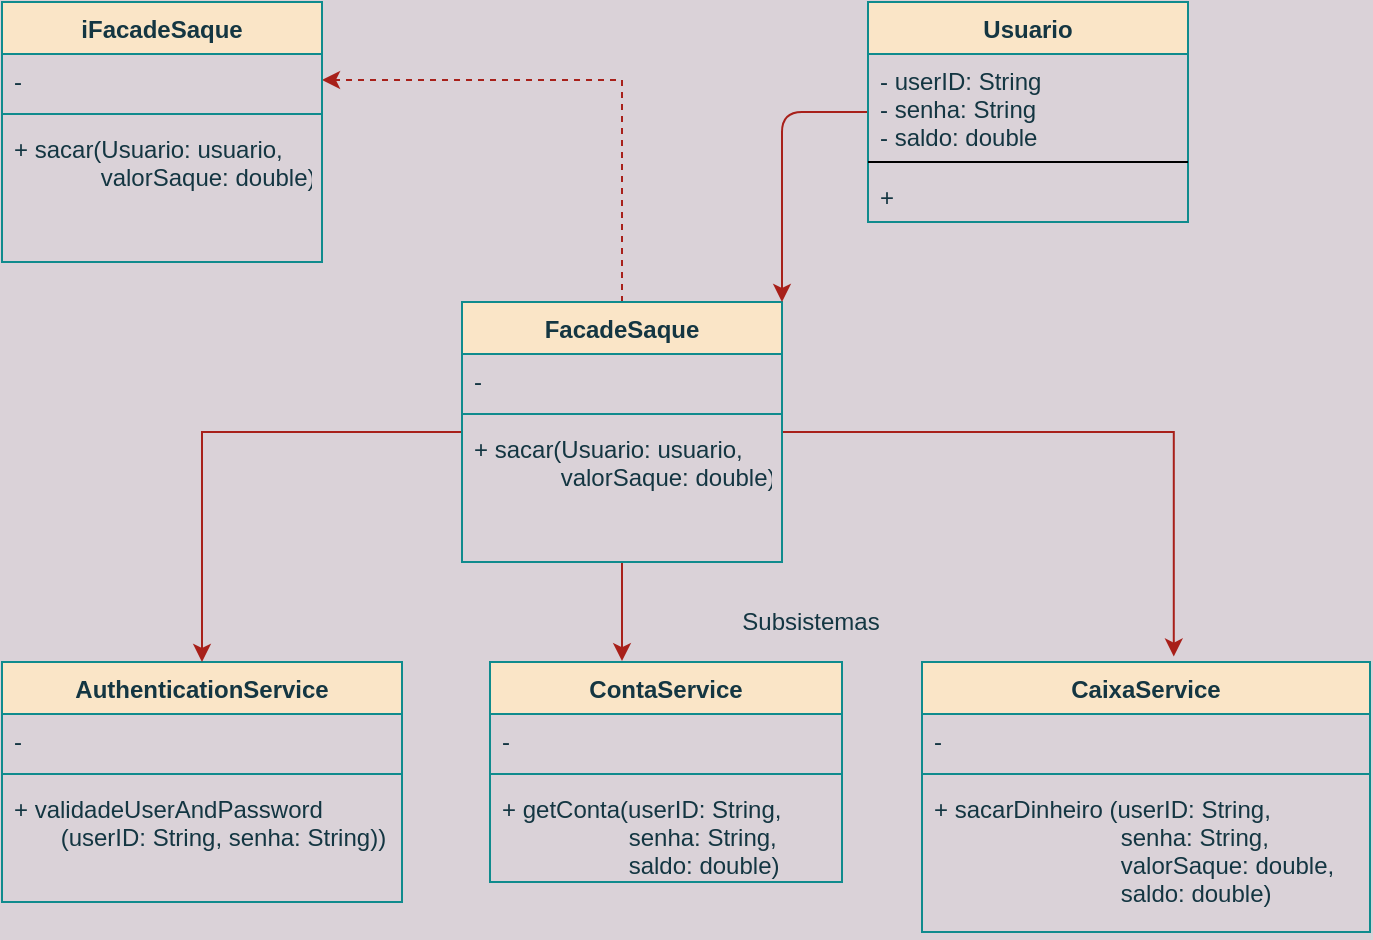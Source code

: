 <mxfile version="15.5.7" type="device"><diagram id="JabUhU7L9n5TcqMOcHAl" name="Page-1"><mxGraphModel dx="822" dy="577" grid="0" gridSize="10" guides="1" tooltips="1" connect="1" arrows="1" fold="1" page="1" pageScale="1" pageWidth="827" pageHeight="1169" background="#DAD2D8" math="0" shadow="0"><root><mxCell id="0"/><mxCell id="1" parent="0"/><mxCell id="g6LW23k6Cng7pug1UXu6-1" value="AuthenticationService" style="swimlane;fontStyle=1;align=center;verticalAlign=top;childLayout=stackLayout;horizontal=1;startSize=26;horizontalStack=0;resizeParent=1;resizeParentMax=0;resizeLast=0;collapsible=1;marginBottom=0;fillColor=#FAE5C7;strokeColor=#0F8B8D;fontColor=#143642;" vertex="1" parent="1"><mxGeometry x="10" y="430" width="200" height="120" as="geometry"/></mxCell><mxCell id="g6LW23k6Cng7pug1UXu6-2" value="-" style="text;strokeColor=none;fillColor=none;align=left;verticalAlign=top;spacingLeft=4;spacingRight=4;overflow=hidden;rotatable=0;points=[[0,0.5],[1,0.5]];portConstraint=eastwest;fontColor=#143642;" vertex="1" parent="g6LW23k6Cng7pug1UXu6-1"><mxGeometry y="26" width="200" height="26" as="geometry"/></mxCell><mxCell id="g6LW23k6Cng7pug1UXu6-3" value="" style="line;strokeWidth=1;fillColor=none;align=left;verticalAlign=middle;spacingTop=-1;spacingLeft=3;spacingRight=3;rotatable=0;labelPosition=right;points=[];portConstraint=eastwest;labelBackgroundColor=#DAD2D8;strokeColor=#0F8B8D;fontColor=#143642;" vertex="1" parent="g6LW23k6Cng7pug1UXu6-1"><mxGeometry y="52" width="200" height="8" as="geometry"/></mxCell><mxCell id="g6LW23k6Cng7pug1UXu6-4" value="+ validadeUserAndPassword&#10;       (userID: String, senha: String))" style="text;strokeColor=none;fillColor=none;align=left;verticalAlign=top;spacingLeft=4;spacingRight=4;overflow=hidden;rotatable=0;points=[[0,0.5],[1,0.5]];portConstraint=eastwest;fontColor=#143642;" vertex="1" parent="g6LW23k6Cng7pug1UXu6-1"><mxGeometry y="60" width="200" height="60" as="geometry"/></mxCell><mxCell id="g6LW23k6Cng7pug1UXu6-5" value="ContaService" style="swimlane;fontStyle=1;align=center;verticalAlign=top;childLayout=stackLayout;horizontal=1;startSize=26;horizontalStack=0;resizeParent=1;resizeParentMax=0;resizeLast=0;collapsible=1;marginBottom=0;fillColor=#FAE5C7;strokeColor=#0F8B8D;fontColor=#143642;" vertex="1" parent="1"><mxGeometry x="254" y="430" width="176" height="110" as="geometry"/></mxCell><mxCell id="g6LW23k6Cng7pug1UXu6-6" value="-" style="text;strokeColor=none;fillColor=none;align=left;verticalAlign=top;spacingLeft=4;spacingRight=4;overflow=hidden;rotatable=0;points=[[0,0.5],[1,0.5]];portConstraint=eastwest;fontColor=#143642;" vertex="1" parent="g6LW23k6Cng7pug1UXu6-5"><mxGeometry y="26" width="176" height="26" as="geometry"/></mxCell><mxCell id="g6LW23k6Cng7pug1UXu6-7" value="" style="line;strokeWidth=1;fillColor=none;align=left;verticalAlign=middle;spacingTop=-1;spacingLeft=3;spacingRight=3;rotatable=0;labelPosition=right;points=[];portConstraint=eastwest;labelBackgroundColor=#DAD2D8;strokeColor=#0F8B8D;fontColor=#143642;" vertex="1" parent="g6LW23k6Cng7pug1UXu6-5"><mxGeometry y="52" width="176" height="8" as="geometry"/></mxCell><mxCell id="g6LW23k6Cng7pug1UXu6-8" value="+ getConta(userID: String,&#10;                   senha: String,&#10;                   saldo: double)" style="text;strokeColor=none;fillColor=none;align=left;verticalAlign=top;spacingLeft=4;spacingRight=4;overflow=hidden;rotatable=0;points=[[0,0.5],[1,0.5]];portConstraint=eastwest;fontColor=#143642;" vertex="1" parent="g6LW23k6Cng7pug1UXu6-5"><mxGeometry y="60" width="176" height="50" as="geometry"/></mxCell><mxCell id="g6LW23k6Cng7pug1UXu6-9" value="CaixaService" style="swimlane;fontStyle=1;align=center;verticalAlign=top;childLayout=stackLayout;horizontal=1;startSize=26;horizontalStack=0;resizeParent=1;resizeParentMax=0;resizeLast=0;collapsible=1;marginBottom=0;fillColor=#FAE5C7;strokeColor=#0F8B8D;fontColor=#143642;" vertex="1" parent="1"><mxGeometry x="470" y="430" width="224" height="135" as="geometry"/></mxCell><mxCell id="g6LW23k6Cng7pug1UXu6-10" value="-" style="text;strokeColor=none;fillColor=none;align=left;verticalAlign=top;spacingLeft=4;spacingRight=4;overflow=hidden;rotatable=0;points=[[0,0.5],[1,0.5]];portConstraint=eastwest;fontColor=#143642;" vertex="1" parent="g6LW23k6Cng7pug1UXu6-9"><mxGeometry y="26" width="224" height="26" as="geometry"/></mxCell><mxCell id="g6LW23k6Cng7pug1UXu6-11" value="" style="line;strokeWidth=1;fillColor=none;align=left;verticalAlign=middle;spacingTop=-1;spacingLeft=3;spacingRight=3;rotatable=0;labelPosition=right;points=[];portConstraint=eastwest;labelBackgroundColor=#DAD2D8;strokeColor=#0F8B8D;fontColor=#143642;" vertex="1" parent="g6LW23k6Cng7pug1UXu6-9"><mxGeometry y="52" width="224" height="8" as="geometry"/></mxCell><mxCell id="g6LW23k6Cng7pug1UXu6-12" value="+ sacarDinheiro (userID: String,&#10;                            senha: String,&#10;                            valorSaque: double,&#10;                            saldo: double)" style="text;strokeColor=none;fillColor=none;align=left;verticalAlign=top;spacingLeft=4;spacingRight=4;overflow=hidden;rotatable=0;points=[[0,0.5],[1,0.5]];portConstraint=eastwest;fontColor=#143642;" vertex="1" parent="g6LW23k6Cng7pug1UXu6-9"><mxGeometry y="60" width="224" height="75" as="geometry"/></mxCell><mxCell id="g6LW23k6Cng7pug1UXu6-25" style="edgeStyle=orthogonalEdgeStyle;rounded=0;orthogonalLoop=1;jettySize=auto;html=1;entryX=1;entryY=0.5;entryDx=0;entryDy=0;dashed=1;labelBackgroundColor=#DAD2D8;strokeColor=#A8201A;fontColor=#143642;" edge="1" parent="1" source="g6LW23k6Cng7pug1UXu6-13" target="g6LW23k6Cng7pug1UXu6-22"><mxGeometry relative="1" as="geometry"/></mxCell><mxCell id="g6LW23k6Cng7pug1UXu6-26" style="edgeStyle=orthogonalEdgeStyle;rounded=0;orthogonalLoop=1;jettySize=auto;html=1;entryX=0.375;entryY=-0.004;entryDx=0;entryDy=0;entryPerimeter=0;labelBackgroundColor=#DAD2D8;strokeColor=#A8201A;fontColor=#143642;" edge="1" parent="1" source="g6LW23k6Cng7pug1UXu6-13" target="g6LW23k6Cng7pug1UXu6-5"><mxGeometry relative="1" as="geometry"/></mxCell><mxCell id="g6LW23k6Cng7pug1UXu6-27" style="edgeStyle=orthogonalEdgeStyle;rounded=0;orthogonalLoop=1;jettySize=auto;html=1;entryX=0.5;entryY=0;entryDx=0;entryDy=0;labelBackgroundColor=#DAD2D8;strokeColor=#A8201A;fontColor=#143642;" edge="1" parent="1" source="g6LW23k6Cng7pug1UXu6-13" target="g6LW23k6Cng7pug1UXu6-1"><mxGeometry relative="1" as="geometry"/></mxCell><mxCell id="g6LW23k6Cng7pug1UXu6-28" style="edgeStyle=orthogonalEdgeStyle;rounded=0;orthogonalLoop=1;jettySize=auto;html=1;entryX=0.562;entryY=-0.02;entryDx=0;entryDy=0;entryPerimeter=0;labelBackgroundColor=#DAD2D8;strokeColor=#A8201A;fontColor=#143642;" edge="1" parent="1" source="g6LW23k6Cng7pug1UXu6-13" target="g6LW23k6Cng7pug1UXu6-9"><mxGeometry relative="1" as="geometry"/></mxCell><mxCell id="g6LW23k6Cng7pug1UXu6-13" value="FacadeSaque" style="swimlane;fontStyle=1;align=center;verticalAlign=top;childLayout=stackLayout;horizontal=1;startSize=26;horizontalStack=0;resizeParent=1;resizeParentMax=0;resizeLast=0;collapsible=1;marginBottom=0;fillColor=#FAE5C7;strokeColor=#0F8B8D;fontColor=#143642;" vertex="1" parent="1"><mxGeometry x="240" y="250" width="160" height="130" as="geometry"/></mxCell><mxCell id="g6LW23k6Cng7pug1UXu6-14" value="-" style="text;strokeColor=none;fillColor=none;align=left;verticalAlign=top;spacingLeft=4;spacingRight=4;overflow=hidden;rotatable=0;points=[[0,0.5],[1,0.5]];portConstraint=eastwest;fontColor=#143642;" vertex="1" parent="g6LW23k6Cng7pug1UXu6-13"><mxGeometry y="26" width="160" height="26" as="geometry"/></mxCell><mxCell id="g6LW23k6Cng7pug1UXu6-15" value="" style="line;strokeWidth=1;fillColor=none;align=left;verticalAlign=middle;spacingTop=-1;spacingLeft=3;spacingRight=3;rotatable=0;labelPosition=right;points=[];portConstraint=eastwest;labelBackgroundColor=#DAD2D8;strokeColor=#0F8B8D;fontColor=#143642;" vertex="1" parent="g6LW23k6Cng7pug1UXu6-13"><mxGeometry y="52" width="160" height="8" as="geometry"/></mxCell><mxCell id="g6LW23k6Cng7pug1UXu6-16" value="+ sacar(Usuario: usuario,&#10;             valorSaque: double) " style="text;strokeColor=none;fillColor=none;align=left;verticalAlign=top;spacingLeft=4;spacingRight=4;overflow=hidden;rotatable=0;points=[[0,0.5],[1,0.5]];portConstraint=eastwest;fontColor=#143642;" vertex="1" parent="g6LW23k6Cng7pug1UXu6-13"><mxGeometry y="60" width="160" height="70" as="geometry"/></mxCell><mxCell id="g6LW23k6Cng7pug1UXu6-21" value="iFacadeSaque" style="swimlane;fontStyle=1;align=center;verticalAlign=top;childLayout=stackLayout;horizontal=1;startSize=26;horizontalStack=0;resizeParent=1;resizeParentMax=0;resizeLast=0;collapsible=1;marginBottom=0;fillColor=#FAE5C7;strokeColor=#0F8B8D;fontColor=#143642;" vertex="1" parent="1"><mxGeometry x="10" y="100" width="160" height="130" as="geometry"/></mxCell><mxCell id="g6LW23k6Cng7pug1UXu6-22" value="-" style="text;strokeColor=none;fillColor=none;align=left;verticalAlign=top;spacingLeft=4;spacingRight=4;overflow=hidden;rotatable=0;points=[[0,0.5],[1,0.5]];portConstraint=eastwest;fontColor=#143642;" vertex="1" parent="g6LW23k6Cng7pug1UXu6-21"><mxGeometry y="26" width="160" height="26" as="geometry"/></mxCell><mxCell id="g6LW23k6Cng7pug1UXu6-23" value="" style="line;strokeWidth=1;fillColor=none;align=left;verticalAlign=middle;spacingTop=-1;spacingLeft=3;spacingRight=3;rotatable=0;labelPosition=right;points=[];portConstraint=eastwest;labelBackgroundColor=#DAD2D8;strokeColor=#0F8B8D;fontColor=#143642;" vertex="1" parent="g6LW23k6Cng7pug1UXu6-21"><mxGeometry y="52" width="160" height="8" as="geometry"/></mxCell><mxCell id="g6LW23k6Cng7pug1UXu6-24" value="+ sacar(Usuario: usuario,&#10;             valorSaque: double) " style="text;strokeColor=none;fillColor=none;align=left;verticalAlign=top;spacingLeft=4;spacingRight=4;overflow=hidden;rotatable=0;points=[[0,0.5],[1,0.5]];portConstraint=eastwest;fontColor=#143642;" vertex="1" parent="g6LW23k6Cng7pug1UXu6-21"><mxGeometry y="60" width="160" height="70" as="geometry"/></mxCell><mxCell id="g6LW23k6Cng7pug1UXu6-29" value="Subsistemas" style="text;html=1;align=center;verticalAlign=middle;resizable=0;points=[];autosize=1;strokeColor=none;fillColor=none;fontColor=#143642;" vertex="1" parent="1"><mxGeometry x="374" y="400" width="80" height="20" as="geometry"/></mxCell><mxCell id="g6LW23k6Cng7pug1UXu6-34" style="edgeStyle=orthogonalEdgeStyle;curved=0;rounded=1;sketch=0;orthogonalLoop=1;jettySize=auto;html=1;entryX=1;entryY=0;entryDx=0;entryDy=0;fontColor=#143642;strokeColor=#A8201A;fillColor=#FAE5C7;" edge="1" parent="1" source="g6LW23k6Cng7pug1UXu6-30" target="g6LW23k6Cng7pug1UXu6-13"><mxGeometry relative="1" as="geometry"/></mxCell><mxCell id="g6LW23k6Cng7pug1UXu6-30" value="Usuario" style="swimlane;fontStyle=1;align=center;verticalAlign=top;childLayout=stackLayout;horizontal=1;startSize=26;horizontalStack=0;resizeParent=1;resizeParentMax=0;resizeLast=0;collapsible=1;marginBottom=0;rounded=0;sketch=0;fontColor=#143642;strokeColor=#0F8B8D;fillColor=#FAE5C7;" vertex="1" parent="1"><mxGeometry x="443" y="100" width="160" height="110" as="geometry"/></mxCell><mxCell id="g6LW23k6Cng7pug1UXu6-31" value="- userID: String&#10;- senha: String&#10;- saldo: double" style="text;strokeColor=none;fillColor=none;align=left;verticalAlign=top;spacingLeft=4;spacingRight=4;overflow=hidden;rotatable=0;points=[[0,0.5],[1,0.5]];portConstraint=eastwest;rounded=0;sketch=0;fontColor=#143642;" vertex="1" parent="g6LW23k6Cng7pug1UXu6-30"><mxGeometry y="26" width="160" height="50" as="geometry"/></mxCell><mxCell id="g6LW23k6Cng7pug1UXu6-32" value="" style="line;strokeWidth=1;fillColor=none;align=left;verticalAlign=middle;spacingTop=-1;spacingLeft=3;spacingRight=3;rotatable=0;labelPosition=right;points=[];portConstraint=eastwest;rounded=0;sketch=0;fontColor=#143642;" vertex="1" parent="g6LW23k6Cng7pug1UXu6-30"><mxGeometry y="76" width="160" height="8" as="geometry"/></mxCell><mxCell id="g6LW23k6Cng7pug1UXu6-33" value="+" style="text;strokeColor=none;fillColor=none;align=left;verticalAlign=top;spacingLeft=4;spacingRight=4;overflow=hidden;rotatable=0;points=[[0,0.5],[1,0.5]];portConstraint=eastwest;rounded=0;sketch=0;fontColor=#143642;" vertex="1" parent="g6LW23k6Cng7pug1UXu6-30"><mxGeometry y="84" width="160" height="26" as="geometry"/></mxCell></root></mxGraphModel></diagram></mxfile>